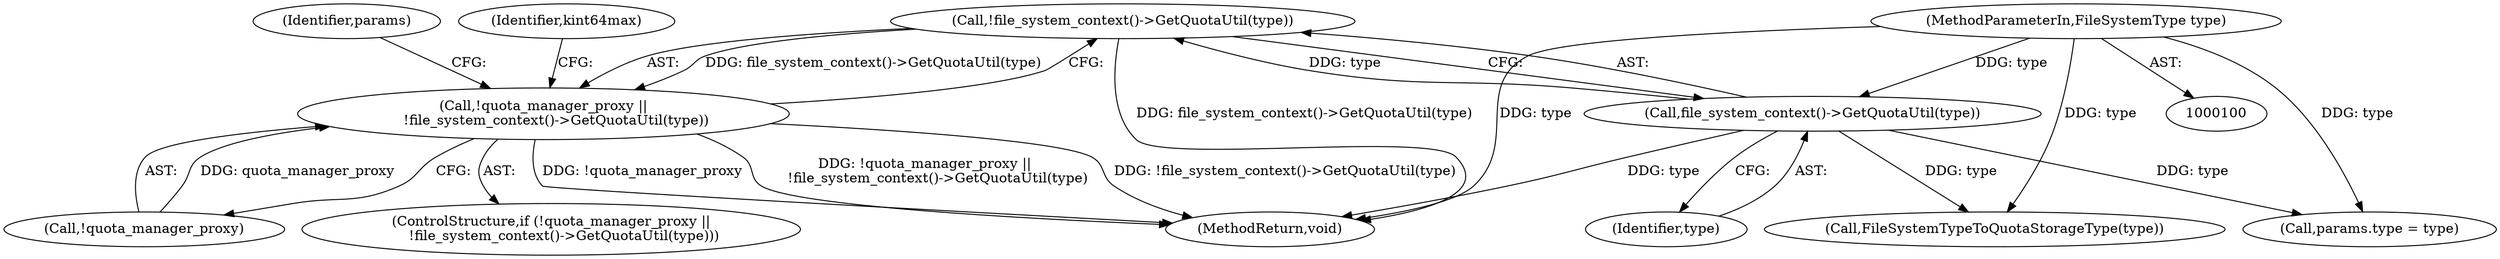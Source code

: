 digraph "0_Chrome_3ea4ba8af75eb37860c15d02af94f272e5bbc235@API" {
"1000114" [label="(Call,!file_system_context()->GetQuotaUtil(type))"];
"1000115" [label="(Call,file_system_context()->GetQuotaUtil(type))"];
"1000102" [label="(MethodParameterIn,FileSystemType type)"];
"1000111" [label="(Call,!quota_manager_proxy ||\n      !file_system_context()->GetQuotaUtil(type))"];
"1000149" [label="(Call,FileSystemTypeToQuotaStorageType(type))"];
"1000110" [label="(ControlStructure,if (!quota_manager_proxy ||\n      !file_system_context()->GetQuotaUtil(type)))"];
"1000115" [label="(Call,file_system_context()->GetQuotaUtil(type))"];
"1000156" [label="(MethodReturn,void)"];
"1000125" [label="(Identifier,params)"];
"1000116" [label="(Identifier,type)"];
"1000102" [label="(MethodParameterIn,FileSystemType type)"];
"1000119" [label="(Identifier,kint64max)"];
"1000128" [label="(Call,params.type = type)"];
"1000111" [label="(Call,!quota_manager_proxy ||\n      !file_system_context()->GetQuotaUtil(type))"];
"1000112" [label="(Call,!quota_manager_proxy)"];
"1000114" [label="(Call,!file_system_context()->GetQuotaUtil(type))"];
"1000114" -> "1000111"  [label="AST: "];
"1000114" -> "1000115"  [label="CFG: "];
"1000115" -> "1000114"  [label="AST: "];
"1000111" -> "1000114"  [label="CFG: "];
"1000114" -> "1000156"  [label="DDG: file_system_context()->GetQuotaUtil(type)"];
"1000114" -> "1000111"  [label="DDG: file_system_context()->GetQuotaUtil(type)"];
"1000115" -> "1000114"  [label="DDG: type"];
"1000115" -> "1000116"  [label="CFG: "];
"1000116" -> "1000115"  [label="AST: "];
"1000115" -> "1000156"  [label="DDG: type"];
"1000102" -> "1000115"  [label="DDG: type"];
"1000115" -> "1000128"  [label="DDG: type"];
"1000115" -> "1000149"  [label="DDG: type"];
"1000102" -> "1000100"  [label="AST: "];
"1000102" -> "1000156"  [label="DDG: type"];
"1000102" -> "1000128"  [label="DDG: type"];
"1000102" -> "1000149"  [label="DDG: type"];
"1000111" -> "1000110"  [label="AST: "];
"1000111" -> "1000112"  [label="CFG: "];
"1000112" -> "1000111"  [label="AST: "];
"1000119" -> "1000111"  [label="CFG: "];
"1000125" -> "1000111"  [label="CFG: "];
"1000111" -> "1000156"  [label="DDG: !file_system_context()->GetQuotaUtil(type)"];
"1000111" -> "1000156"  [label="DDG: !quota_manager_proxy"];
"1000111" -> "1000156"  [label="DDG: !quota_manager_proxy ||\n      !file_system_context()->GetQuotaUtil(type)"];
"1000112" -> "1000111"  [label="DDG: quota_manager_proxy"];
}
